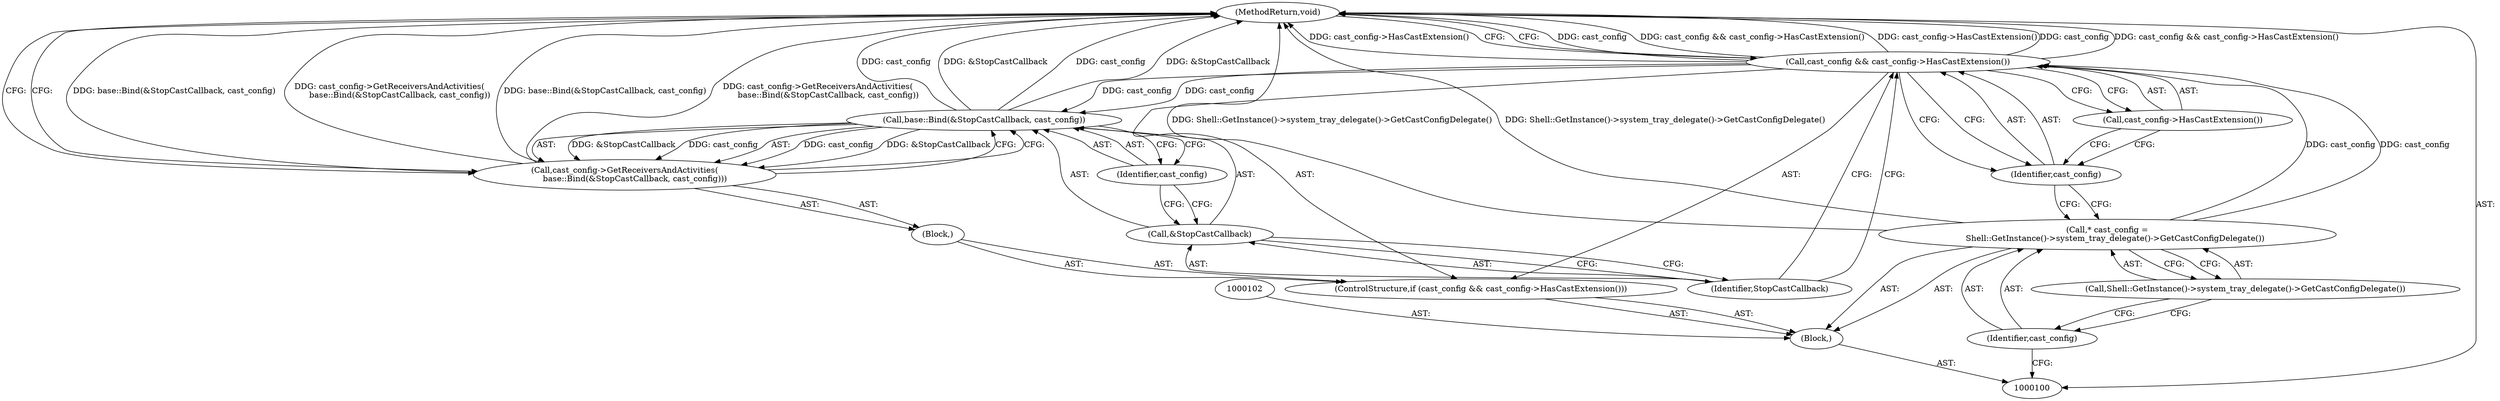 digraph "1_Chrome_1924f747637265f563892b8f56a64391f6208194_1" {
"1000116" [label="(MethodReturn,void)"];
"1000101" [label="(Block,)"];
"1000103" [label="(Call,* cast_config =\n      Shell::GetInstance()->system_tray_delegate()->GetCastConfigDelegate())"];
"1000104" [label="(Identifier,cast_config)"];
"1000105" [label="(Call,Shell::GetInstance()->system_tray_delegate()->GetCastConfigDelegate())"];
"1000106" [label="(ControlStructure,if (cast_config && cast_config->HasCastExtension()))"];
"1000109" [label="(Call,cast_config->HasCastExtension())"];
"1000110" [label="(Block,)"];
"1000107" [label="(Call,cast_config && cast_config->HasCastExtension())"];
"1000108" [label="(Identifier,cast_config)"];
"1000111" [label="(Call,cast_config->GetReceiversAndActivities(\n        base::Bind(&StopCastCallback, cast_config)))"];
"1000113" [label="(Call,&StopCastCallback)"];
"1000114" [label="(Identifier,StopCastCallback)"];
"1000115" [label="(Identifier,cast_config)"];
"1000112" [label="(Call,base::Bind(&StopCastCallback, cast_config))"];
"1000116" -> "1000100"  [label="AST: "];
"1000116" -> "1000111"  [label="CFG: "];
"1000116" -> "1000107"  [label="CFG: "];
"1000107" -> "1000116"  [label="DDG: cast_config"];
"1000107" -> "1000116"  [label="DDG: cast_config && cast_config->HasCastExtension()"];
"1000107" -> "1000116"  [label="DDG: cast_config->HasCastExtension()"];
"1000103" -> "1000116"  [label="DDG: Shell::GetInstance()->system_tray_delegate()->GetCastConfigDelegate()"];
"1000112" -> "1000116"  [label="DDG: cast_config"];
"1000112" -> "1000116"  [label="DDG: &StopCastCallback"];
"1000111" -> "1000116"  [label="DDG: base::Bind(&StopCastCallback, cast_config)"];
"1000111" -> "1000116"  [label="DDG: cast_config->GetReceiversAndActivities(\n        base::Bind(&StopCastCallback, cast_config))"];
"1000101" -> "1000100"  [label="AST: "];
"1000102" -> "1000101"  [label="AST: "];
"1000103" -> "1000101"  [label="AST: "];
"1000106" -> "1000101"  [label="AST: "];
"1000103" -> "1000101"  [label="AST: "];
"1000103" -> "1000105"  [label="CFG: "];
"1000104" -> "1000103"  [label="AST: "];
"1000105" -> "1000103"  [label="AST: "];
"1000108" -> "1000103"  [label="CFG: "];
"1000103" -> "1000116"  [label="DDG: Shell::GetInstance()->system_tray_delegate()->GetCastConfigDelegate()"];
"1000103" -> "1000107"  [label="DDG: cast_config"];
"1000104" -> "1000103"  [label="AST: "];
"1000104" -> "1000100"  [label="CFG: "];
"1000105" -> "1000104"  [label="CFG: "];
"1000105" -> "1000103"  [label="AST: "];
"1000105" -> "1000104"  [label="CFG: "];
"1000103" -> "1000105"  [label="CFG: "];
"1000106" -> "1000101"  [label="AST: "];
"1000107" -> "1000106"  [label="AST: "];
"1000110" -> "1000106"  [label="AST: "];
"1000109" -> "1000107"  [label="AST: "];
"1000109" -> "1000108"  [label="CFG: "];
"1000107" -> "1000109"  [label="CFG: "];
"1000110" -> "1000106"  [label="AST: "];
"1000111" -> "1000110"  [label="AST: "];
"1000107" -> "1000106"  [label="AST: "];
"1000107" -> "1000108"  [label="CFG: "];
"1000107" -> "1000109"  [label="CFG: "];
"1000108" -> "1000107"  [label="AST: "];
"1000109" -> "1000107"  [label="AST: "];
"1000114" -> "1000107"  [label="CFG: "];
"1000116" -> "1000107"  [label="CFG: "];
"1000107" -> "1000116"  [label="DDG: cast_config"];
"1000107" -> "1000116"  [label="DDG: cast_config && cast_config->HasCastExtension()"];
"1000107" -> "1000116"  [label="DDG: cast_config->HasCastExtension()"];
"1000103" -> "1000107"  [label="DDG: cast_config"];
"1000107" -> "1000112"  [label="DDG: cast_config"];
"1000108" -> "1000107"  [label="AST: "];
"1000108" -> "1000103"  [label="CFG: "];
"1000109" -> "1000108"  [label="CFG: "];
"1000107" -> "1000108"  [label="CFG: "];
"1000111" -> "1000110"  [label="AST: "];
"1000111" -> "1000112"  [label="CFG: "];
"1000112" -> "1000111"  [label="AST: "];
"1000116" -> "1000111"  [label="CFG: "];
"1000111" -> "1000116"  [label="DDG: base::Bind(&StopCastCallback, cast_config)"];
"1000111" -> "1000116"  [label="DDG: cast_config->GetReceiversAndActivities(\n        base::Bind(&StopCastCallback, cast_config))"];
"1000112" -> "1000111"  [label="DDG: &StopCastCallback"];
"1000112" -> "1000111"  [label="DDG: cast_config"];
"1000113" -> "1000112"  [label="AST: "];
"1000113" -> "1000114"  [label="CFG: "];
"1000114" -> "1000113"  [label="AST: "];
"1000115" -> "1000113"  [label="CFG: "];
"1000114" -> "1000113"  [label="AST: "];
"1000114" -> "1000107"  [label="CFG: "];
"1000113" -> "1000114"  [label="CFG: "];
"1000115" -> "1000112"  [label="AST: "];
"1000115" -> "1000113"  [label="CFG: "];
"1000112" -> "1000115"  [label="CFG: "];
"1000112" -> "1000111"  [label="AST: "];
"1000112" -> "1000115"  [label="CFG: "];
"1000113" -> "1000112"  [label="AST: "];
"1000115" -> "1000112"  [label="AST: "];
"1000111" -> "1000112"  [label="CFG: "];
"1000112" -> "1000116"  [label="DDG: cast_config"];
"1000112" -> "1000116"  [label="DDG: &StopCastCallback"];
"1000112" -> "1000111"  [label="DDG: &StopCastCallback"];
"1000112" -> "1000111"  [label="DDG: cast_config"];
"1000107" -> "1000112"  [label="DDG: cast_config"];
}
